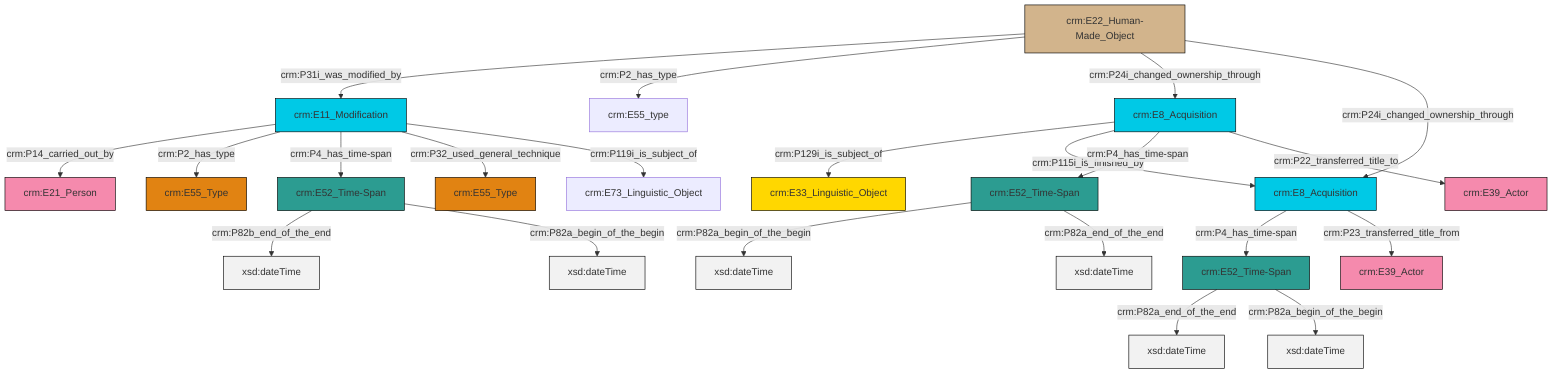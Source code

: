 graph TD
classDef Literal fill:#f2f2f2,stroke:#000000;
classDef CRM_Entity fill:#FFFFFF,stroke:#000000;
classDef Temporal_Entity fill:#00C9E6, stroke:#000000;
classDef Type fill:#E18312, stroke:#000000;
classDef Time-Span fill:#2C9C91, stroke:#000000;
classDef Appellation fill:#FFEB7F, stroke:#000000;
classDef Place fill:#008836, stroke:#000000;
classDef Persistent_Item fill:#B266B2, stroke:#000000;
classDef Conceptual_Object fill:#FFD700, stroke:#000000;
classDef Physical_Thing fill:#D2B48C, stroke:#000000;
classDef Actor fill:#f58aad, stroke:#000000;
classDef PC_Classes fill:#4ce600, stroke:#000000;
classDef Multi fill:#cccccc,stroke:#000000;

2["crm:E11_Modification"]:::Temporal_Entity -->|crm:P14_carried_out_by| 3["crm:E21_Person"]:::Actor
0["crm:E8_Acquisition"]:::Temporal_Entity -->|crm:P129i_is_subject_of| 4["crm:E33_Linguistic_Object"]:::Conceptual_Object
10["crm:E22_Human-Made_Object"]:::Physical_Thing -->|crm:P31i_was_modified_by| 2["crm:E11_Modification"]:::Temporal_Entity
0["crm:E8_Acquisition"]:::Temporal_Entity -->|crm:P115i_is_finished_by| 11["crm:E8_Acquisition"]:::Temporal_Entity
10["crm:E22_Human-Made_Object"]:::Physical_Thing -->|crm:P2_has_type| 12["crm:E55_type"]:::Default
2["crm:E11_Modification"]:::Temporal_Entity -->|crm:P2_has_type| 14["crm:E55_Type"]:::Type
11["crm:E8_Acquisition"]:::Temporal_Entity -->|crm:P4_has_time-span| 15["crm:E52_Time-Span"]:::Time-Span
16["crm:E52_Time-Span"]:::Time-Span -->|crm:P82a_begin_of_the_begin| 17[xsd:dateTime]:::Literal
15["crm:E52_Time-Span"]:::Time-Span -->|crm:P82a_end_of_the_end| 18[xsd:dateTime]:::Literal
10["crm:E22_Human-Made_Object"]:::Physical_Thing -->|crm:P24i_changed_ownership_through| 0["crm:E8_Acquisition"]:::Temporal_Entity
16["crm:E52_Time-Span"]:::Time-Span -->|crm:P82a_end_of_the_end| 22[xsd:dateTime]:::Literal
23["crm:E52_Time-Span"]:::Time-Span -->|crm:P82b_end_of_the_end| 24[xsd:dateTime]:::Literal
0["crm:E8_Acquisition"]:::Temporal_Entity -->|crm:P4_has_time-span| 16["crm:E52_Time-Span"]:::Time-Span
10["crm:E22_Human-Made_Object"]:::Physical_Thing -->|crm:P24i_changed_ownership_through| 11["crm:E8_Acquisition"]:::Temporal_Entity
2["crm:E11_Modification"]:::Temporal_Entity -->|crm:P4_has_time-span| 23["crm:E52_Time-Span"]:::Time-Span
15["crm:E52_Time-Span"]:::Time-Span -->|crm:P82a_begin_of_the_begin| 32[xsd:dateTime]:::Literal
0["crm:E8_Acquisition"]:::Temporal_Entity -->|crm:P22_transferred_title_to| 20["crm:E39_Actor"]:::Actor
2["crm:E11_Modification"]:::Temporal_Entity -->|crm:P32_used_general_technique| 8["crm:E55_Type"]:::Type
11["crm:E8_Acquisition"]:::Temporal_Entity -->|crm:P23_transferred_title_from| 6["crm:E39_Actor"]:::Actor
2["crm:E11_Modification"]:::Temporal_Entity -->|crm:P119i_is_subject_of| 30["crm:E73_Linguistic_Object"]:::Default
23["crm:E52_Time-Span"]:::Time-Span -->|crm:P82a_begin_of_the_begin| 35[xsd:dateTime]:::Literal